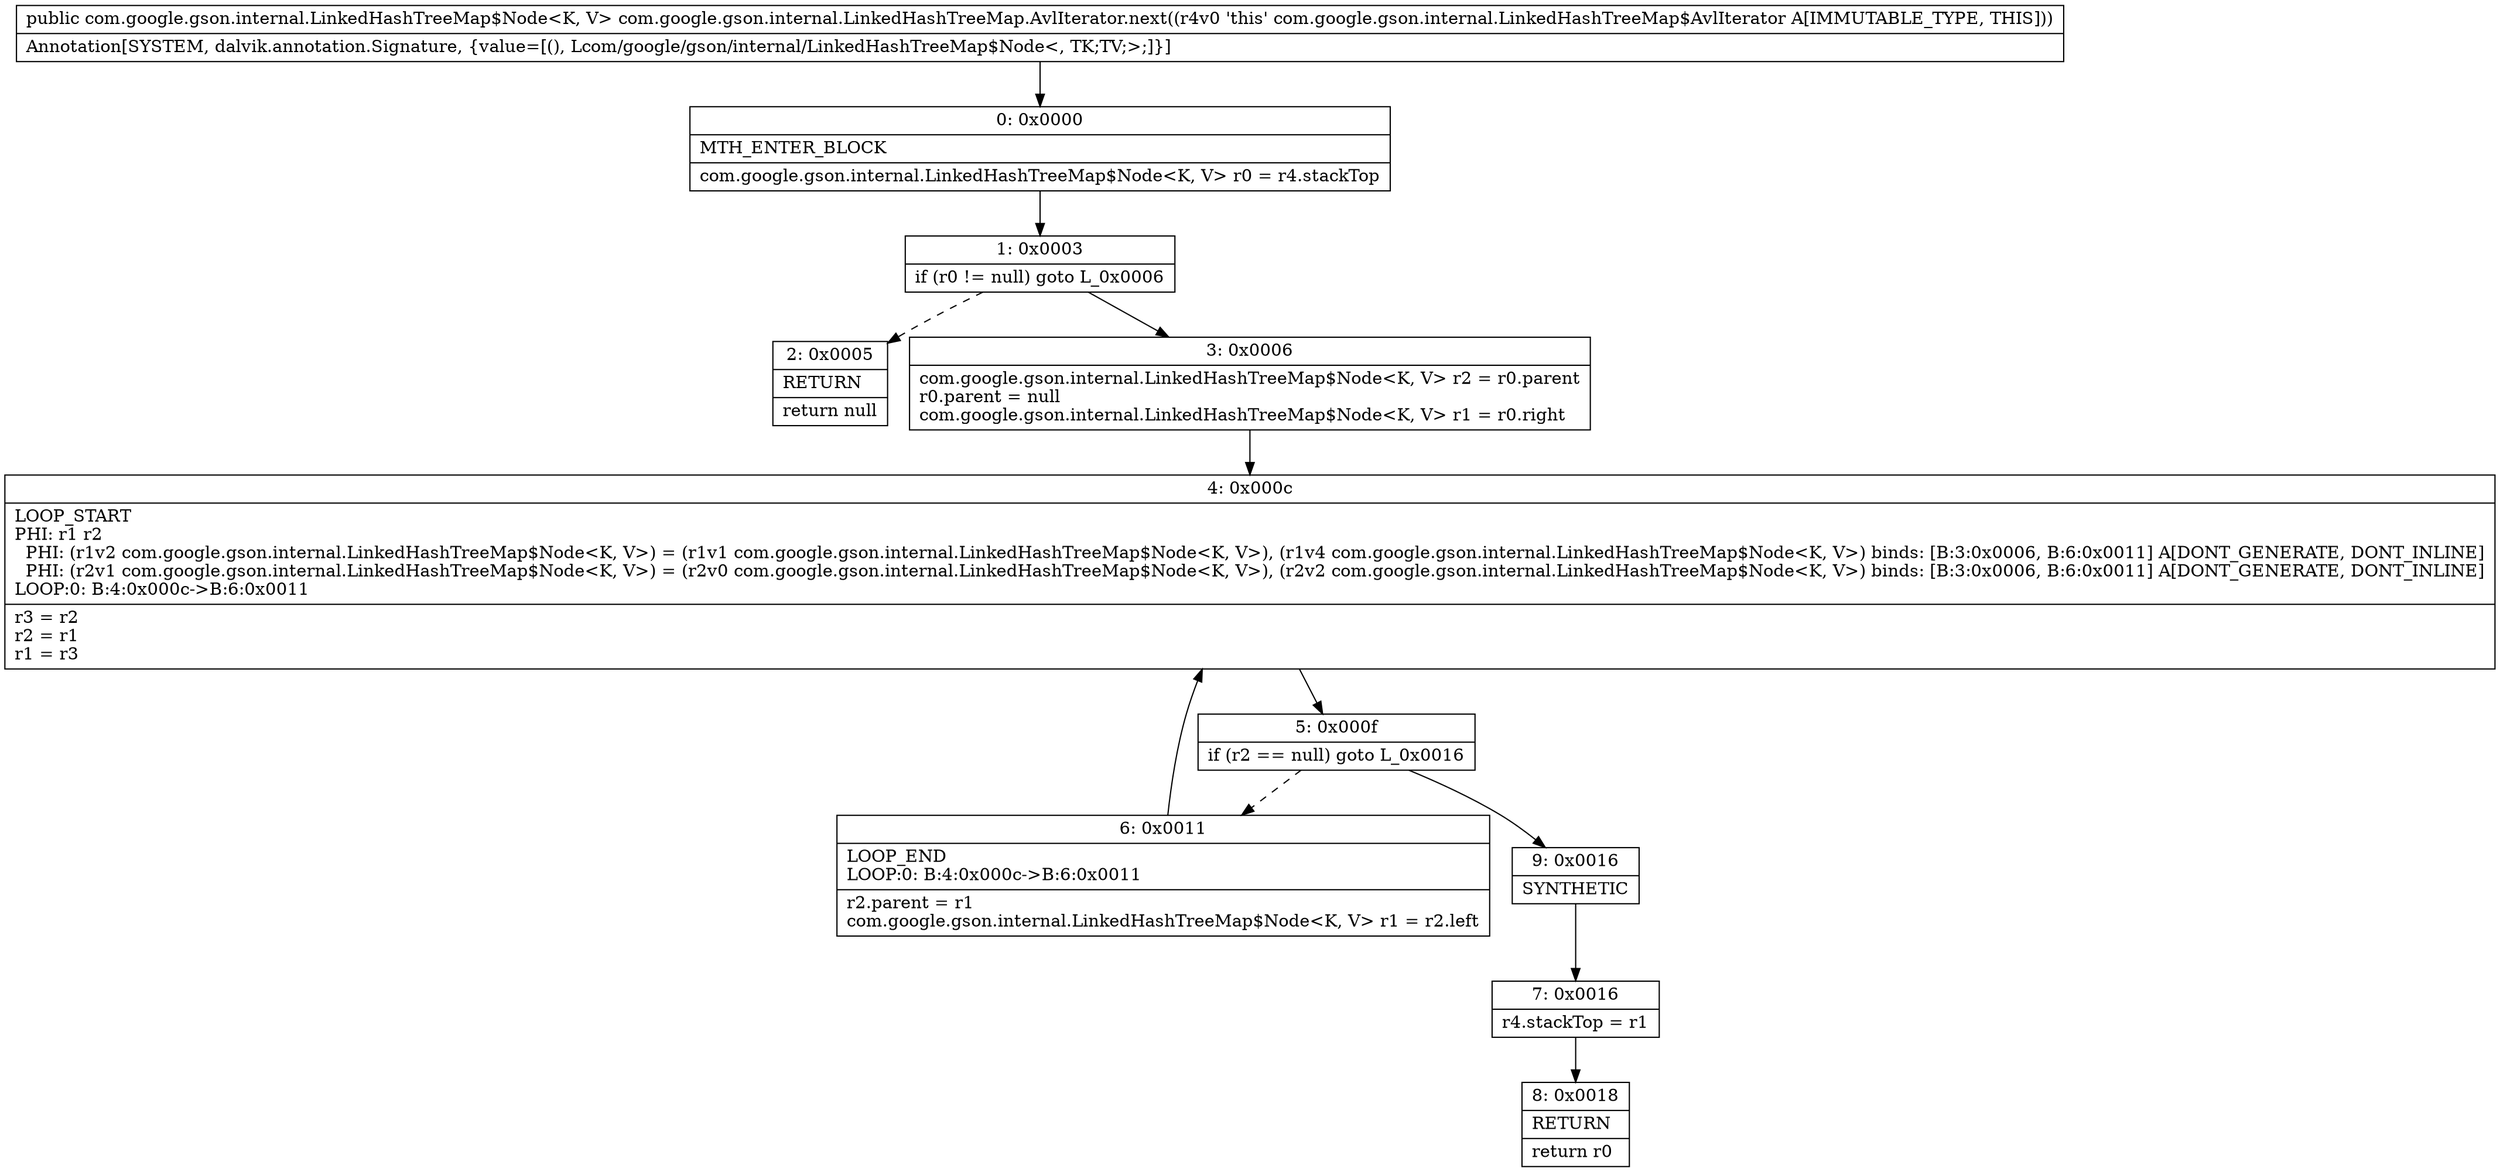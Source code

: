 digraph "CFG forcom.google.gson.internal.LinkedHashTreeMap.AvlIterator.next()Lcom\/google\/gson\/internal\/LinkedHashTreeMap$Node;" {
Node_0 [shape=record,label="{0\:\ 0x0000|MTH_ENTER_BLOCK\l|com.google.gson.internal.LinkedHashTreeMap$Node\<K, V\> r0 = r4.stackTop\l}"];
Node_1 [shape=record,label="{1\:\ 0x0003|if (r0 != null) goto L_0x0006\l}"];
Node_2 [shape=record,label="{2\:\ 0x0005|RETURN\l|return null\l}"];
Node_3 [shape=record,label="{3\:\ 0x0006|com.google.gson.internal.LinkedHashTreeMap$Node\<K, V\> r2 = r0.parent\lr0.parent = null\lcom.google.gson.internal.LinkedHashTreeMap$Node\<K, V\> r1 = r0.right\l}"];
Node_4 [shape=record,label="{4\:\ 0x000c|LOOP_START\lPHI: r1 r2 \l  PHI: (r1v2 com.google.gson.internal.LinkedHashTreeMap$Node\<K, V\>) = (r1v1 com.google.gson.internal.LinkedHashTreeMap$Node\<K, V\>), (r1v4 com.google.gson.internal.LinkedHashTreeMap$Node\<K, V\>) binds: [B:3:0x0006, B:6:0x0011] A[DONT_GENERATE, DONT_INLINE]\l  PHI: (r2v1 com.google.gson.internal.LinkedHashTreeMap$Node\<K, V\>) = (r2v0 com.google.gson.internal.LinkedHashTreeMap$Node\<K, V\>), (r2v2 com.google.gson.internal.LinkedHashTreeMap$Node\<K, V\>) binds: [B:3:0x0006, B:6:0x0011] A[DONT_GENERATE, DONT_INLINE]\lLOOP:0: B:4:0x000c\-\>B:6:0x0011\l|r3 = r2\lr2 = r1\lr1 = r3\l}"];
Node_5 [shape=record,label="{5\:\ 0x000f|if (r2 == null) goto L_0x0016\l}"];
Node_6 [shape=record,label="{6\:\ 0x0011|LOOP_END\lLOOP:0: B:4:0x000c\-\>B:6:0x0011\l|r2.parent = r1\lcom.google.gson.internal.LinkedHashTreeMap$Node\<K, V\> r1 = r2.left\l}"];
Node_7 [shape=record,label="{7\:\ 0x0016|r4.stackTop = r1\l}"];
Node_8 [shape=record,label="{8\:\ 0x0018|RETURN\l|return r0\l}"];
Node_9 [shape=record,label="{9\:\ 0x0016|SYNTHETIC\l}"];
MethodNode[shape=record,label="{public com.google.gson.internal.LinkedHashTreeMap$Node\<K, V\> com.google.gson.internal.LinkedHashTreeMap.AvlIterator.next((r4v0 'this' com.google.gson.internal.LinkedHashTreeMap$AvlIterator A[IMMUTABLE_TYPE, THIS]))  | Annotation[SYSTEM, dalvik.annotation.Signature, \{value=[(), Lcom\/google\/gson\/internal\/LinkedHashTreeMap$Node\<, TK;TV;\>;]\}]\l}"];
MethodNode -> Node_0;
Node_0 -> Node_1;
Node_1 -> Node_2[style=dashed];
Node_1 -> Node_3;
Node_3 -> Node_4;
Node_4 -> Node_5;
Node_5 -> Node_6[style=dashed];
Node_5 -> Node_9;
Node_6 -> Node_4;
Node_7 -> Node_8;
Node_9 -> Node_7;
}

